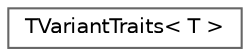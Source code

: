 digraph "Graphical Class Hierarchy"
{
 // INTERACTIVE_SVG=YES
 // LATEX_PDF_SIZE
  bgcolor="transparent";
  edge [fontname=Helvetica,fontsize=10,labelfontname=Helvetica,labelfontsize=10];
  node [fontname=Helvetica,fontsize=10,shape=box,height=0.2,width=0.4];
  rankdir="LR";
  Node0 [id="Node000000",label="TVariantTraits\< T \>",height=0.2,width=0.4,color="grey40", fillcolor="white", style="filled",URL="$d0/d4f/structTVariantTraits.html",tooltip="Stub for variant type traits."];
}
